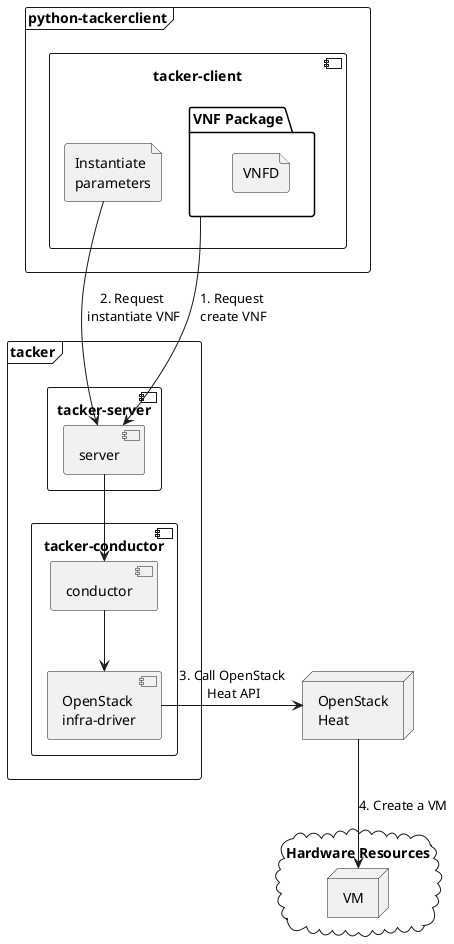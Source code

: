 @startuml

frame "python-tackerclient" {
	component "tacker-client" as client {
	package "VNF Package" as vnfpkg {
		file "VNFD" as vnfd
	}
	file "Instantiate\nparameters" as inst_param 
}
}

frame "tacker" {
	component "tacker-server" {
		component "server" as serv
	}
	component "tacker-conductor" {
		component "conductor" as cond
		component "OpenStack\ninfra-driver" as infra
	}
}

node "OpenStack\nHeat" as heat
cloud "Hardware Resources" as hw {
	node "VM" as ins1
}

'# Relationships
vnfpkg --> serv: 1. Request\n create VNF
inst_param --> serv: 2. Request\n instantiate VNF
serv --> cond
cond --> infra
infra -right-> heat: 3. Call OpenStack\n Heat API
heat --> ins1: 4. Create a VM

@enduml
